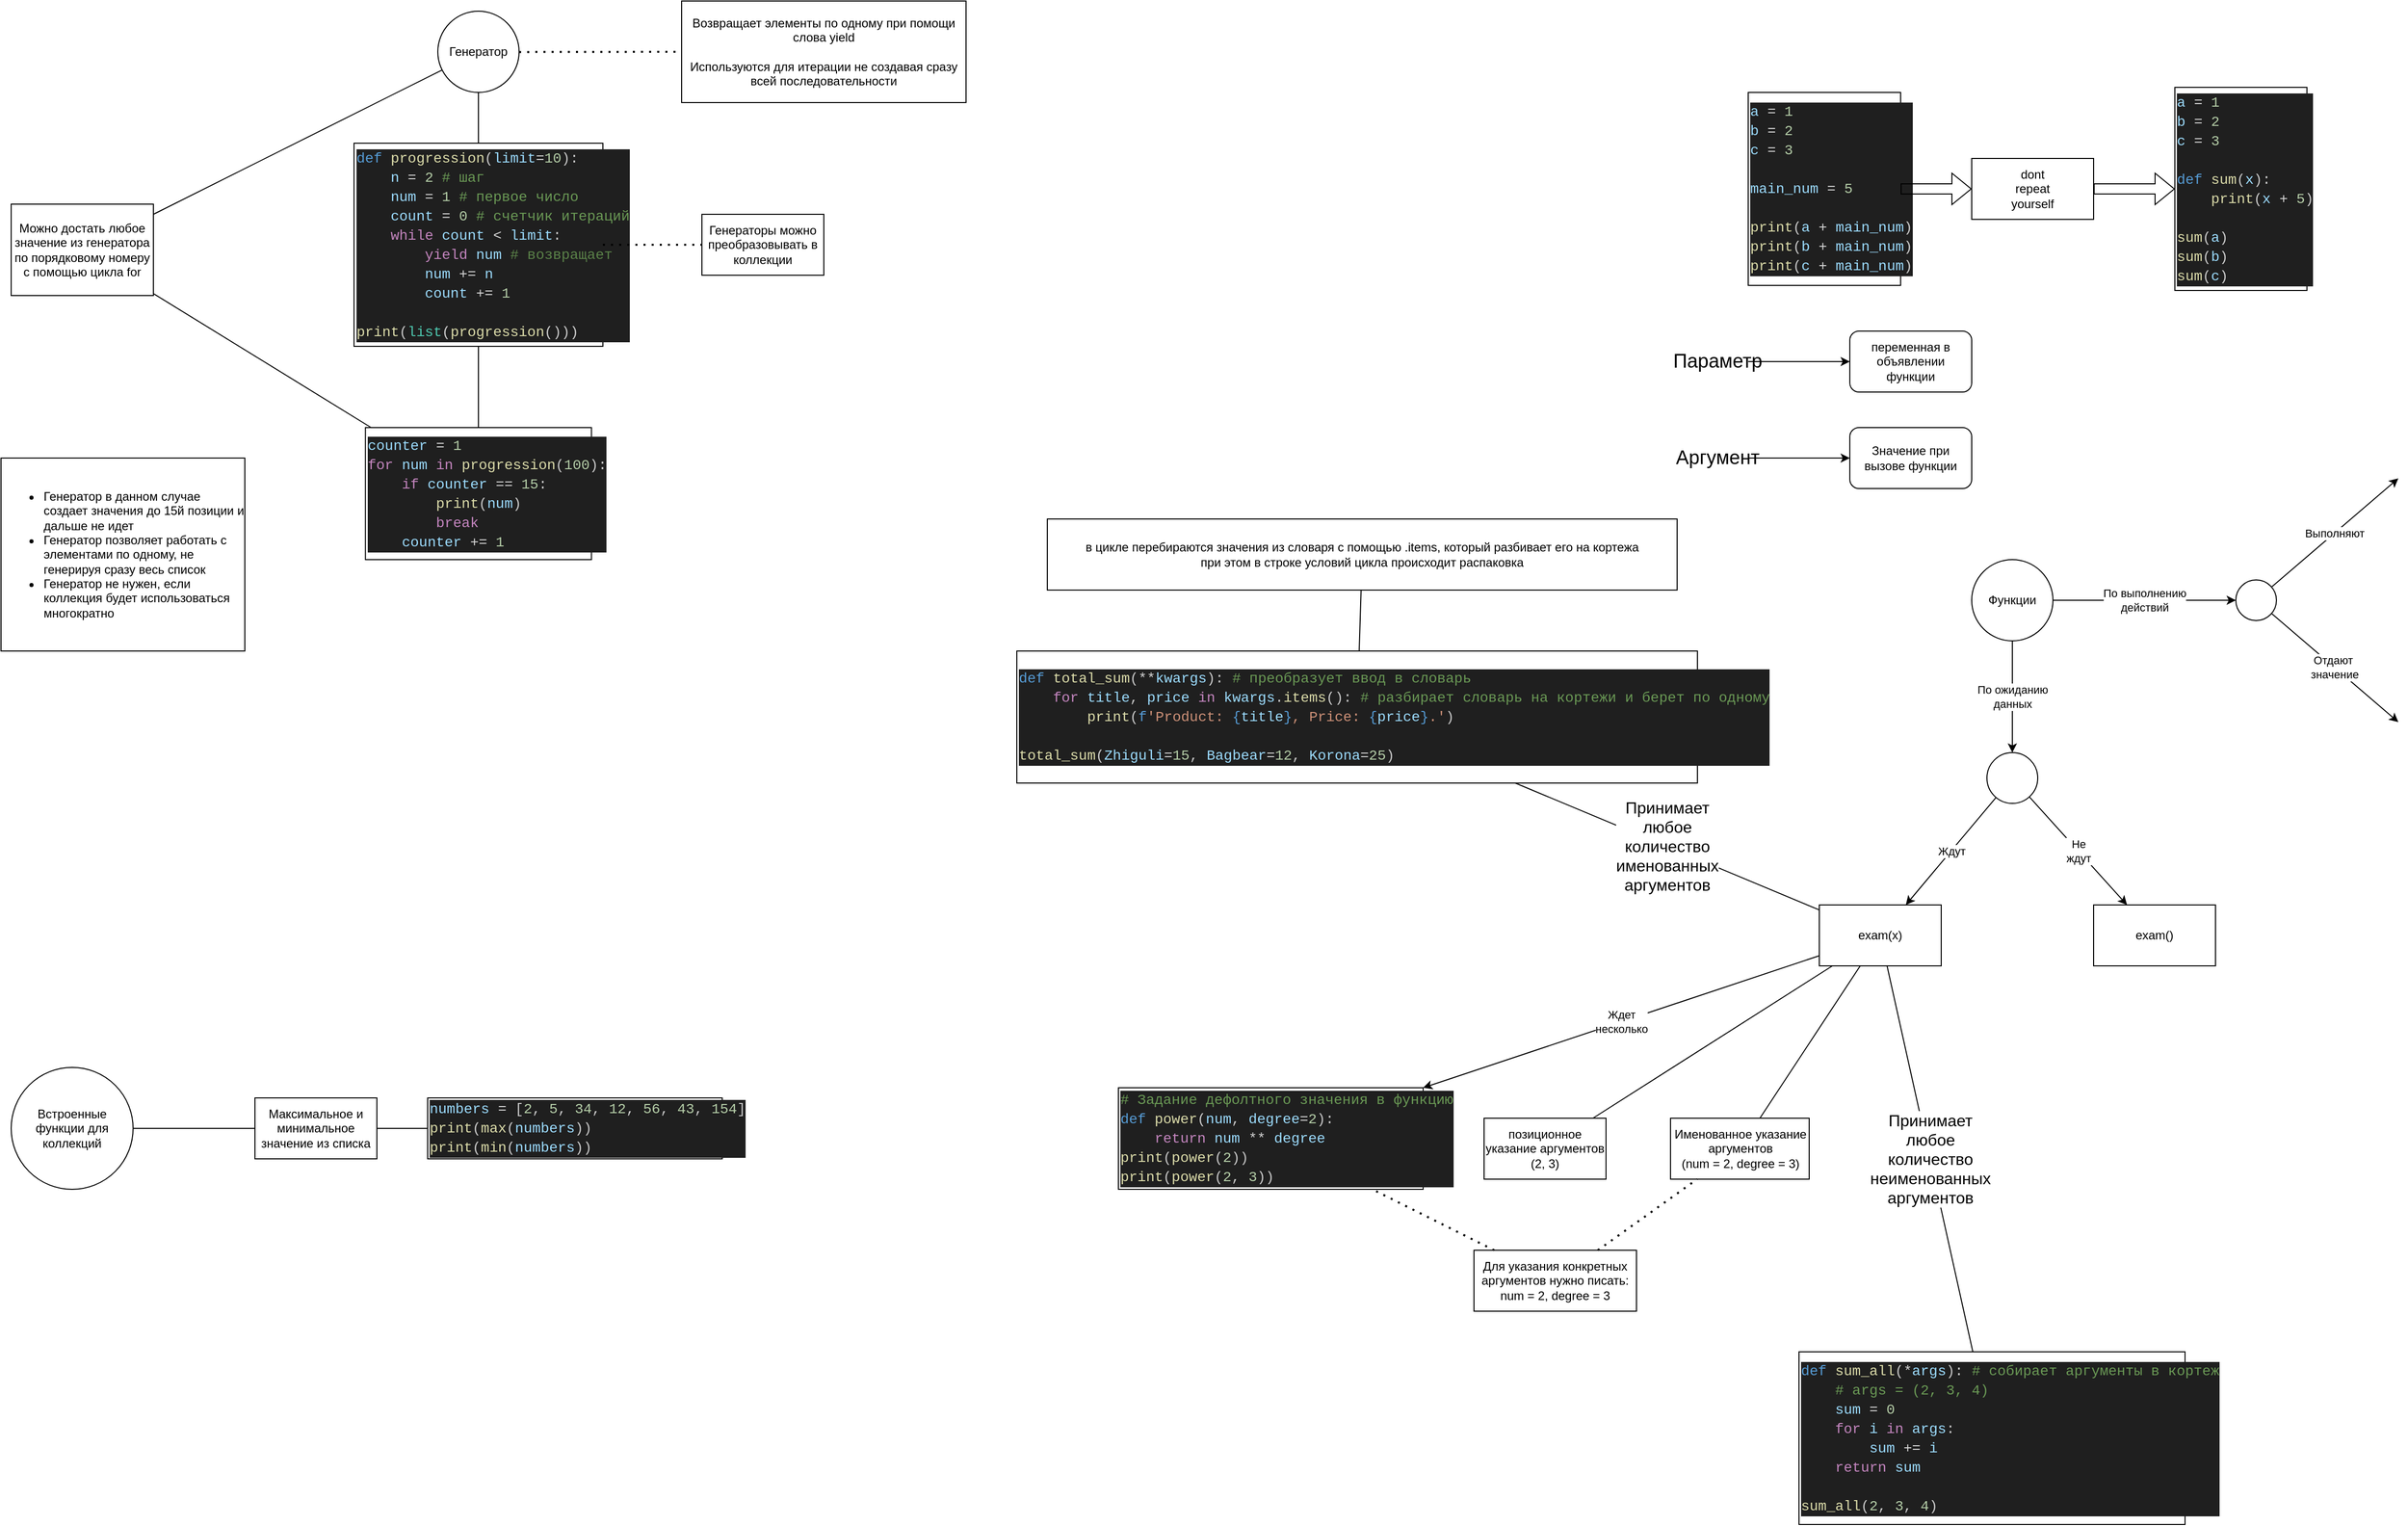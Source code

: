 <mxfile version="26.0.4">
  <diagram name="Страница — 1" id="F4xYGNjqJ55h0fLygHsa">
    <mxGraphModel dx="2343" dy="961" grid="1" gridSize="10" guides="1" tooltips="1" connect="1" arrows="1" fold="1" page="1" pageScale="1" pageWidth="827" pageHeight="1169" math="0" shadow="0">
      <root>
        <mxCell id="0" />
        <mxCell id="1" parent="0" />
        <mxCell id="PdE7J9LeV0nIwY1Sg6r1-1" value="Функции" style="ellipse;whiteSpace=wrap;html=1;aspect=fixed;" parent="1" vertex="1">
          <mxGeometry x="330" y="700" width="80" height="80" as="geometry" />
        </mxCell>
        <mxCell id="PdE7J9LeV0nIwY1Sg6r1-2" value="&lt;div style=&quot;color: rgb(204, 204, 204); background-color: rgb(31, 31, 31); font-family: Consolas, &amp;quot;Courier New&amp;quot;, monospace; font-size: 14px; line-height: 19px; white-space: pre;&quot;&gt;&lt;div&gt;&lt;span style=&quot;color: #9cdcfe;&quot;&gt;a&lt;/span&gt; &lt;span style=&quot;color: #d4d4d4;&quot;&gt;=&lt;/span&gt; &lt;span style=&quot;color: #b5cea8;&quot;&gt;1&lt;/span&gt;&lt;/div&gt;&lt;div&gt;&lt;span style=&quot;color: #9cdcfe;&quot;&gt;b&lt;/span&gt; &lt;span style=&quot;color: #d4d4d4;&quot;&gt;=&lt;/span&gt; &lt;span style=&quot;color: #b5cea8;&quot;&gt;2&lt;/span&gt;&lt;/div&gt;&lt;div&gt;&lt;span style=&quot;color: #9cdcfe;&quot;&gt;c&lt;/span&gt; &lt;span style=&quot;color: #d4d4d4;&quot;&gt;=&lt;/span&gt; &lt;span style=&quot;color: #b5cea8;&quot;&gt;3&lt;/span&gt;&lt;/div&gt;&lt;br&gt;&lt;div&gt;&lt;span style=&quot;color: #9cdcfe;&quot;&gt;main_num&lt;/span&gt; &lt;span style=&quot;color: #d4d4d4;&quot;&gt;=&lt;/span&gt; &lt;span style=&quot;color: #b5cea8;&quot;&gt;5&lt;/span&gt;&lt;/div&gt;&lt;br&gt;&lt;div&gt;&lt;span style=&quot;color: #dcdcaa;&quot;&gt;print&lt;/span&gt;(&lt;span style=&quot;color: #9cdcfe;&quot;&gt;a&lt;/span&gt; &lt;span style=&quot;color: #d4d4d4;&quot;&gt;+&lt;/span&gt; &lt;span style=&quot;color: #9cdcfe;&quot;&gt;main_num&lt;/span&gt;)&lt;/div&gt;&lt;div&gt;&lt;span style=&quot;color: #dcdcaa;&quot;&gt;print&lt;/span&gt;(&lt;span style=&quot;color: #9cdcfe;&quot;&gt;b&lt;/span&gt; &lt;span style=&quot;color: #d4d4d4;&quot;&gt;+&lt;/span&gt; &lt;span style=&quot;color: #9cdcfe;&quot;&gt;main_num&lt;/span&gt;)&lt;/div&gt;&lt;div&gt;&lt;span style=&quot;color: #dcdcaa;&quot;&gt;print&lt;/span&gt;(&lt;span style=&quot;color: #9cdcfe;&quot;&gt;c&lt;/span&gt; &lt;span style=&quot;color: #d4d4d4;&quot;&gt;+&lt;/span&gt; &lt;span style=&quot;color: #9cdcfe;&quot;&gt;main_num&lt;/span&gt;)&lt;/div&gt;&lt;/div&gt;" style="rounded=0;whiteSpace=wrap;html=1;align=left;" parent="1" vertex="1">
          <mxGeometry x="110" y="240" width="150" height="190" as="geometry" />
        </mxCell>
        <mxCell id="PdE7J9LeV0nIwY1Sg6r1-3" value="dont&lt;div&gt;repeat&lt;/div&gt;&lt;div&gt;yourself&lt;/div&gt;" style="rounded=0;whiteSpace=wrap;html=1;" parent="1" vertex="1">
          <mxGeometry x="330" y="305" width="120" height="60" as="geometry" />
        </mxCell>
        <mxCell id="PdE7J9LeV0nIwY1Sg6r1-4" value="" style="shape=flexArrow;endArrow=classic;html=1;rounded=0;" parent="1" source="PdE7J9LeV0nIwY1Sg6r1-2" target="PdE7J9LeV0nIwY1Sg6r1-3" edge="1">
          <mxGeometry width="50" height="50" relative="1" as="geometry">
            <mxPoint x="380" y="590" as="sourcePoint" />
            <mxPoint x="430" y="540" as="targetPoint" />
          </mxGeometry>
        </mxCell>
        <mxCell id="PdE7J9LeV0nIwY1Sg6r1-5" value="&lt;div style=&quot;color: rgb(204, 204, 204); background-color: rgb(31, 31, 31); font-family: Consolas, &amp;quot;Courier New&amp;quot;, monospace; font-size: 14px; line-height: 19px; white-space: pre;&quot;&gt;&lt;div&gt;&lt;span style=&quot;color: #9cdcfe;&quot;&gt;a&lt;/span&gt; &lt;span style=&quot;color: #d4d4d4;&quot;&gt;=&lt;/span&gt; &lt;span style=&quot;color: #b5cea8;&quot;&gt;1&lt;/span&gt;&lt;/div&gt;&lt;div&gt;&lt;span style=&quot;color: #9cdcfe;&quot;&gt;b&lt;/span&gt; &lt;span style=&quot;color: #d4d4d4;&quot;&gt;=&lt;/span&gt; &lt;span style=&quot;color: #b5cea8;&quot;&gt;2&lt;/span&gt;&lt;/div&gt;&lt;div&gt;&lt;span style=&quot;color: #9cdcfe;&quot;&gt;c&lt;/span&gt; &lt;span style=&quot;color: #d4d4d4;&quot;&gt;=&lt;/span&gt; &lt;span style=&quot;color: #b5cea8;&quot;&gt;3&lt;/span&gt;&lt;/div&gt;&lt;br&gt;&lt;div&gt;&lt;span style=&quot;color: #569cd6;&quot;&gt;def&lt;/span&gt; &lt;span style=&quot;color: #dcdcaa;&quot;&gt;sum&lt;/span&gt;(&lt;span style=&quot;color: #9cdcfe;&quot;&gt;x&lt;/span&gt;):&lt;/div&gt;&lt;div&gt;&amp;nbsp; &amp;nbsp; &lt;span style=&quot;color: #dcdcaa;&quot;&gt;print&lt;/span&gt;(&lt;span style=&quot;color: #9cdcfe;&quot;&gt;x&lt;/span&gt; &lt;span style=&quot;color: #d4d4d4;&quot;&gt;+&lt;/span&gt; &lt;span style=&quot;color: #b5cea8;&quot;&gt;5&lt;/span&gt;)&lt;/div&gt;&lt;br&gt;&lt;div&gt;&lt;span style=&quot;color: #dcdcaa;&quot;&gt;sum&lt;/span&gt;(&lt;span style=&quot;color: #9cdcfe;&quot;&gt;a&lt;/span&gt;)&lt;/div&gt;&lt;div&gt;&lt;span style=&quot;color: #dcdcaa;&quot;&gt;sum&lt;/span&gt;(&lt;span style=&quot;color: #9cdcfe;&quot;&gt;b&lt;/span&gt;)&lt;/div&gt;&lt;div&gt;&lt;span style=&quot;color: #dcdcaa;&quot;&gt;sum&lt;/span&gt;(&lt;span style=&quot;color: #9cdcfe;&quot;&gt;c&lt;/span&gt;)&lt;/div&gt;&lt;/div&gt;" style="rounded=0;whiteSpace=wrap;html=1;align=left;" parent="1" vertex="1">
          <mxGeometry x="530" y="235" width="130" height="200" as="geometry" />
        </mxCell>
        <mxCell id="PdE7J9LeV0nIwY1Sg6r1-6" value="" style="shape=flexArrow;endArrow=classic;html=1;rounded=0;" parent="1" source="PdE7J9LeV0nIwY1Sg6r1-3" target="PdE7J9LeV0nIwY1Sg6r1-5" edge="1">
          <mxGeometry width="50" height="50" relative="1" as="geometry">
            <mxPoint x="270" y="345" as="sourcePoint" />
            <mxPoint x="340" y="345" as="targetPoint" />
          </mxGeometry>
        </mxCell>
        <mxCell id="PdE7J9LeV0nIwY1Sg6r1-7" value="По ожиданию&lt;div&gt;данных&lt;/div&gt;" style="endArrow=classic;html=1;rounded=0;" parent="1" source="PdE7J9LeV0nIwY1Sg6r1-1" target="PdE7J9LeV0nIwY1Sg6r1-8" edge="1">
          <mxGeometry width="50" height="50" relative="1" as="geometry">
            <mxPoint x="140" y="910" as="sourcePoint" />
            <mxPoint x="370" y="930" as="targetPoint" />
          </mxGeometry>
        </mxCell>
        <mxCell id="PdE7J9LeV0nIwY1Sg6r1-8" value="" style="ellipse;whiteSpace=wrap;html=1;aspect=fixed;" parent="1" vertex="1">
          <mxGeometry x="345" y="890" width="50" height="50" as="geometry" />
        </mxCell>
        <mxCell id="PdE7J9LeV0nIwY1Sg6r1-9" value="Ждут" style="endArrow=classic;html=1;rounded=0;" parent="1" source="PdE7J9LeV0nIwY1Sg6r1-8" target="PdE7J9LeV0nIwY1Sg6r1-16" edge="1">
          <mxGeometry width="50" height="50" relative="1" as="geometry">
            <mxPoint x="340" y="770" as="sourcePoint" />
            <mxPoint x="250" y="1040" as="targetPoint" />
          </mxGeometry>
        </mxCell>
        <mxCell id="PdE7J9LeV0nIwY1Sg6r1-10" value="Не&lt;div&gt;ждут&lt;/div&gt;" style="endArrow=classic;html=1;rounded=0;" parent="1" source="PdE7J9LeV0nIwY1Sg6r1-8" target="PdE7J9LeV0nIwY1Sg6r1-15" edge="1">
          <mxGeometry width="50" height="50" relative="1" as="geometry">
            <mxPoint x="340" y="770" as="sourcePoint" />
            <mxPoint x="480" y="1040" as="targetPoint" />
          </mxGeometry>
        </mxCell>
        <mxCell id="PdE7J9LeV0nIwY1Sg6r1-11" value="По выполнению&lt;div&gt;действий&lt;/div&gt;" style="endArrow=classic;html=1;rounded=0;" parent="1" source="PdE7J9LeV0nIwY1Sg6r1-1" target="PdE7J9LeV0nIwY1Sg6r1-12" edge="1">
          <mxGeometry width="50" height="50" relative="1" as="geometry">
            <mxPoint x="380" y="590" as="sourcePoint" />
            <mxPoint x="590" y="740" as="targetPoint" />
          </mxGeometry>
        </mxCell>
        <mxCell id="PdE7J9LeV0nIwY1Sg6r1-12" value="" style="ellipse;whiteSpace=wrap;html=1;aspect=fixed;" parent="1" vertex="1">
          <mxGeometry x="590" y="720" width="40" height="40" as="geometry" />
        </mxCell>
        <mxCell id="PdE7J9LeV0nIwY1Sg6r1-13" value="Выполняют" style="endArrow=classic;html=1;rounded=0;" parent="1" source="PdE7J9LeV0nIwY1Sg6r1-12" edge="1">
          <mxGeometry width="50" height="50" relative="1" as="geometry">
            <mxPoint x="380" y="590" as="sourcePoint" />
            <mxPoint x="750" y="620" as="targetPoint" />
          </mxGeometry>
        </mxCell>
        <mxCell id="PdE7J9LeV0nIwY1Sg6r1-14" value="Отдают&amp;nbsp;&lt;div&gt;значение&lt;/div&gt;" style="endArrow=classic;html=1;rounded=0;" parent="1" source="PdE7J9LeV0nIwY1Sg6r1-12" edge="1">
          <mxGeometry width="50" height="50" relative="1" as="geometry">
            <mxPoint x="380" y="590" as="sourcePoint" />
            <mxPoint x="750" y="860" as="targetPoint" />
          </mxGeometry>
        </mxCell>
        <mxCell id="PdE7J9LeV0nIwY1Sg6r1-15" value="exam()" style="rounded=0;whiteSpace=wrap;html=1;" parent="1" vertex="1">
          <mxGeometry x="450" y="1040" width="120" height="60" as="geometry" />
        </mxCell>
        <mxCell id="PdE7J9LeV0nIwY1Sg6r1-16" value="exam(x)" style="rounded=0;whiteSpace=wrap;html=1;" parent="1" vertex="1">
          <mxGeometry x="180" y="1040" width="120" height="60" as="geometry" />
        </mxCell>
        <mxCell id="PdE7J9LeV0nIwY1Sg6r1-17" value="Параметр" style="text;html=1;align=center;verticalAlign=middle;whiteSpace=wrap;rounded=0;fontSize=19;" parent="1" vertex="1">
          <mxGeometry x="50" y="490" width="60" height="30" as="geometry" />
        </mxCell>
        <mxCell id="PdE7J9LeV0nIwY1Sg6r1-18" value="Аргумент" style="text;html=1;align=center;verticalAlign=middle;whiteSpace=wrap;rounded=0;fontSize=19;" parent="1" vertex="1">
          <mxGeometry x="50" y="585" width="60" height="30" as="geometry" />
        </mxCell>
        <mxCell id="PdE7J9LeV0nIwY1Sg6r1-19" value="переменная в объявлении функции" style="rounded=1;whiteSpace=wrap;html=1;" parent="1" vertex="1">
          <mxGeometry x="210" y="475" width="120" height="60" as="geometry" />
        </mxCell>
        <mxCell id="PdE7J9LeV0nIwY1Sg6r1-20" value="Значение при вызове функции" style="rounded=1;whiteSpace=wrap;html=1;" parent="1" vertex="1">
          <mxGeometry x="210" y="570" width="120" height="60" as="geometry" />
        </mxCell>
        <mxCell id="PdE7J9LeV0nIwY1Sg6r1-21" value="" style="endArrow=classic;html=1;rounded=0;" parent="1" source="PdE7J9LeV0nIwY1Sg6r1-17" target="PdE7J9LeV0nIwY1Sg6r1-19" edge="1">
          <mxGeometry width="50" height="50" relative="1" as="geometry">
            <mxPoint x="270" y="640" as="sourcePoint" />
            <mxPoint x="320" y="590" as="targetPoint" />
          </mxGeometry>
        </mxCell>
        <mxCell id="PdE7J9LeV0nIwY1Sg6r1-23" value="" style="endArrow=classic;html=1;rounded=0;" parent="1" source="PdE7J9LeV0nIwY1Sg6r1-18" target="PdE7J9LeV0nIwY1Sg6r1-20" edge="1">
          <mxGeometry width="50" height="50" relative="1" as="geometry">
            <mxPoint x="120" y="515" as="sourcePoint" />
            <mxPoint x="220" y="515" as="targetPoint" />
          </mxGeometry>
        </mxCell>
        <mxCell id="w7kteuL-NjlQMELktgoz-1" value="Ждет&lt;div&gt;несколько&lt;/div&gt;" style="endArrow=classic;html=1;rounded=0;" parent="1" source="PdE7J9LeV0nIwY1Sg6r1-16" target="w7kteuL-NjlQMELktgoz-2" edge="1">
          <mxGeometry width="50" height="50" relative="1" as="geometry">
            <mxPoint x="300" y="1187" as="sourcePoint" />
            <mxPoint x="90" y="1187" as="targetPoint" />
          </mxGeometry>
        </mxCell>
        <mxCell id="w7kteuL-NjlQMELktgoz-2" value="&lt;div style=&quot;color: rgb(204, 204, 204); background-color: rgb(31, 31, 31); font-family: Consolas, &amp;quot;Courier New&amp;quot;, monospace; font-size: 14px; line-height: 19px; white-space: pre;&quot;&gt;&lt;div&gt;&lt;span style=&quot;color: #6a9955;&quot;&gt;# Задание дефолтного значения в функцию&lt;/span&gt;&lt;/div&gt;&lt;div&gt;&lt;span style=&quot;color: #569cd6;&quot;&gt;def&lt;/span&gt; &lt;span style=&quot;color: #dcdcaa;&quot;&gt;power&lt;/span&gt;(&lt;span style=&quot;color: #9cdcfe;&quot;&gt;num&lt;/span&gt;, &lt;span style=&quot;color: #9cdcfe;&quot;&gt;degree&lt;/span&gt;&lt;span style=&quot;color: #d4d4d4;&quot;&gt;=&lt;/span&gt;&lt;span style=&quot;color: #b5cea8;&quot;&gt;2&lt;/span&gt;):&lt;/div&gt;&lt;div&gt;&amp;nbsp; &amp;nbsp; &lt;span style=&quot;color: #c586c0;&quot;&gt;return&lt;/span&gt; &lt;span style=&quot;color: #9cdcfe;&quot;&gt;num&lt;/span&gt; &lt;span style=&quot;color: #d4d4d4;&quot;&gt;**&lt;/span&gt; &lt;span style=&quot;color: #9cdcfe;&quot;&gt;degree&lt;/span&gt;&lt;/div&gt;&lt;div&gt;&lt;span style=&quot;color: #dcdcaa;&quot;&gt;print&lt;/span&gt;(&lt;span style=&quot;color: #dcdcaa;&quot;&gt;power&lt;/span&gt;(&lt;span style=&quot;color: #b5cea8;&quot;&gt;2&lt;/span&gt;))&lt;/div&gt;&lt;div&gt;&lt;span style=&quot;color: #dcdcaa;&quot;&gt;print&lt;/span&gt;(&lt;span style=&quot;color: #dcdcaa;&quot;&gt;power&lt;/span&gt;(&lt;span style=&quot;color: #b5cea8;&quot;&gt;2&lt;/span&gt;, &lt;span style=&quot;color: #b5cea8;&quot;&gt;3&lt;/span&gt;))&lt;/div&gt;&lt;/div&gt;" style="rounded=0;whiteSpace=wrap;html=1;align=left;" parent="1" vertex="1">
          <mxGeometry x="-510" y="1220" width="300" height="100" as="geometry" />
        </mxCell>
        <mxCell id="w7kteuL-NjlQMELktgoz-3" value="Для указания конкретных аргументов нужно писать:&lt;div&gt;num = 2, degree = 3&lt;/div&gt;" style="rounded=0;whiteSpace=wrap;html=1;" parent="1" vertex="1">
          <mxGeometry x="-160" y="1380" width="160" height="60" as="geometry" />
        </mxCell>
        <mxCell id="w7kteuL-NjlQMELktgoz-4" value="" style="endArrow=none;dashed=1;html=1;dashPattern=1 3;strokeWidth=2;rounded=0;" parent="1" source="w7kteuL-NjlQMELktgoz-3" target="w7kteuL-NjlQMELktgoz-2" edge="1">
          <mxGeometry width="50" height="50" relative="1" as="geometry">
            <mxPoint x="-120" y="1410" as="sourcePoint" />
            <mxPoint x="-70" y="1360" as="targetPoint" />
          </mxGeometry>
        </mxCell>
        <mxCell id="w7kteuL-NjlQMELktgoz-5" value="позиционное указание аргументов&lt;div&gt;(2, 3)&lt;/div&gt;" style="rounded=0;whiteSpace=wrap;html=1;" parent="1" vertex="1">
          <mxGeometry x="-150" y="1250" width="120" height="60" as="geometry" />
        </mxCell>
        <mxCell id="w7kteuL-NjlQMELktgoz-6" value="Именованное указание аргументов&lt;div&gt;(num = 2, degree = 3)&lt;/div&gt;" style="rounded=0;whiteSpace=wrap;html=1;" parent="1" vertex="1">
          <mxGeometry x="33.5" y="1250" width="136.5" height="60" as="geometry" />
        </mxCell>
        <mxCell id="w7kteuL-NjlQMELktgoz-7" value="" style="endArrow=none;html=1;rounded=0;" parent="1" source="w7kteuL-NjlQMELktgoz-5" target="PdE7J9LeV0nIwY1Sg6r1-16" edge="1">
          <mxGeometry width="50" height="50" relative="1" as="geometry">
            <mxPoint x="200" y="1390" as="sourcePoint" />
            <mxPoint x="250" y="1340" as="targetPoint" />
          </mxGeometry>
        </mxCell>
        <mxCell id="w7kteuL-NjlQMELktgoz-8" value="" style="endArrow=none;html=1;rounded=0;" parent="1" source="w7kteuL-NjlQMELktgoz-6" target="PdE7J9LeV0nIwY1Sg6r1-16" edge="1">
          <mxGeometry width="50" height="50" relative="1" as="geometry">
            <mxPoint x="200" y="1390" as="sourcePoint" />
            <mxPoint x="250" y="1340" as="targetPoint" />
          </mxGeometry>
        </mxCell>
        <mxCell id="w7kteuL-NjlQMELktgoz-9" value="" style="endArrow=none;dashed=1;html=1;dashPattern=1 3;strokeWidth=2;rounded=0;" parent="1" source="w7kteuL-NjlQMELktgoz-3" target="w7kteuL-NjlQMELktgoz-6" edge="1">
          <mxGeometry width="50" height="50" relative="1" as="geometry">
            <mxPoint x="-120" y="1410" as="sourcePoint" />
            <mxPoint x="-70" y="1360" as="targetPoint" />
          </mxGeometry>
        </mxCell>
        <mxCell id="w7kteuL-NjlQMELktgoz-10" value="&lt;div style=&quot;color: rgb(204, 204, 204); background-color: rgb(31, 31, 31); font-family: Consolas, &amp;quot;Courier New&amp;quot;, monospace; font-size: 14px; line-height: 19px; white-space: pre;&quot;&gt;&lt;div style=&quot;color: rgb(204, 204, 204); background-color: rgb(31, 31, 31); line-height: 19px;&quot;&gt;&lt;div&gt;&lt;span style=&quot;color: #569cd6;&quot;&gt;def&lt;/span&gt; &lt;span style=&quot;color: #dcdcaa;&quot;&gt;sum_all&lt;/span&gt;(&lt;span style=&quot;color: #d4d4d4;&quot;&gt;*&lt;/span&gt;&lt;span style=&quot;color: #9cdcfe;&quot;&gt;args&lt;/span&gt;): &lt;span style=&quot;color: #6a9955;&quot;&gt;# собирает аргументы в кортеж&lt;/span&gt;&lt;/div&gt;&lt;div&gt;&amp;nbsp; &amp;nbsp; &lt;span style=&quot;color: #6a9955;&quot;&gt;# args = (2, 3, 4)&lt;/span&gt;&lt;/div&gt;&lt;div&gt;&amp;nbsp; &amp;nbsp; &lt;span style=&quot;color: #9cdcfe;&quot;&gt;sum&lt;/span&gt; &lt;span style=&quot;color: #d4d4d4;&quot;&gt;=&lt;/span&gt; &lt;span style=&quot;color: #b5cea8;&quot;&gt;0&lt;/span&gt;&lt;/div&gt;&lt;div&gt;&amp;nbsp; &amp;nbsp; &lt;span style=&quot;color: #c586c0;&quot;&gt;for&lt;/span&gt; &lt;span style=&quot;color: #9cdcfe;&quot;&gt;i&lt;/span&gt; &lt;span style=&quot;color: #c586c0;&quot;&gt;in&lt;/span&gt; &lt;span style=&quot;color: #9cdcfe;&quot;&gt;args&lt;/span&gt;:&lt;/div&gt;&lt;div&gt;&amp;nbsp; &amp;nbsp; &amp;nbsp; &amp;nbsp; &lt;span style=&quot;color: #9cdcfe;&quot;&gt;sum&lt;/span&gt; &lt;span style=&quot;color: #d4d4d4;&quot;&gt;+=&lt;/span&gt; &lt;span style=&quot;color: #9cdcfe;&quot;&gt;i&lt;/span&gt;&lt;/div&gt;&lt;div&gt;&amp;nbsp; &amp;nbsp; &lt;span style=&quot;color: #c586c0;&quot;&gt;return&lt;/span&gt; &lt;span style=&quot;color: #9cdcfe;&quot;&gt;sum&lt;/span&gt;&lt;/div&gt;&lt;br&gt;&lt;div&gt;&lt;span style=&quot;color: #dcdcaa;&quot;&gt;sum_all&lt;/span&gt;(&lt;span style=&quot;color: #b5cea8;&quot;&gt;2&lt;/span&gt;, &lt;span style=&quot;color: #b5cea8;&quot;&gt;3&lt;/span&gt;, &lt;span style=&quot;color: #b5cea8;&quot;&gt;4&lt;/span&gt;)&lt;/div&gt;&lt;/div&gt;&lt;/div&gt;" style="rounded=0;whiteSpace=wrap;html=1;align=left;" parent="1" vertex="1">
          <mxGeometry x="160" y="1480" width="380" height="170" as="geometry" />
        </mxCell>
        <mxCell id="w7kteuL-NjlQMELktgoz-11" value="Принимает&lt;div&gt;любое&lt;/div&gt;&lt;div&gt;количество&lt;/div&gt;&lt;div&gt;&lt;font style=&quot;color: light-dark(rgb(0, 0, 0), rgb(0, 0, 255));&quot;&gt;неименованных&lt;/font&gt;&lt;/div&gt;&lt;div&gt;аргументов&lt;/div&gt;" style="endArrow=none;html=1;rounded=0;fontSize=16;" parent="1" source="w7kteuL-NjlQMELktgoz-10" target="PdE7J9LeV0nIwY1Sg6r1-16" edge="1">
          <mxGeometry width="50" height="50" relative="1" as="geometry">
            <mxPoint x="190" y="1370" as="sourcePoint" />
            <mxPoint x="240" y="1320" as="targetPoint" />
          </mxGeometry>
        </mxCell>
        <mxCell id="1O7ba6hjytqT1LZXs7DT-1" value="Принимает&lt;div&gt;любое&lt;/div&gt;&lt;div&gt;количество&lt;/div&gt;&lt;div&gt;&lt;font style=&quot;color: light-dark(rgb(0, 0, 0), rgb(255, 0, 0));&quot;&gt;именованных&lt;/font&gt;&lt;/div&gt;&lt;div&gt;аргументов&lt;/div&gt;" style="endArrow=none;html=1;rounded=0;fontSize=16;" parent="1" source="1O7ba6hjytqT1LZXs7DT-2" target="PdE7J9LeV0nIwY1Sg6r1-16" edge="1">
          <mxGeometry width="50" height="50" relative="1" as="geometry">
            <mxPoint x="-210" y="890" as="sourcePoint" />
            <mxPoint x="-244" y="640" as="targetPoint" />
          </mxGeometry>
        </mxCell>
        <mxCell id="1O7ba6hjytqT1LZXs7DT-2" value="&lt;div style=&quot;color: rgb(204, 204, 204); background-color: rgb(31, 31, 31); font-family: Consolas, &amp;quot;Courier New&amp;quot;, monospace; font-size: 14px; line-height: 19px; white-space: pre;&quot;&gt;&lt;div&gt;&lt;span style=&quot;color: rgb(86, 156, 214);&quot;&gt;def&lt;/span&gt; &lt;span style=&quot;color: rgb(220, 220, 170);&quot;&gt;total_sum&lt;/span&gt;(&lt;span style=&quot;color: rgb(212, 212, 212);&quot;&gt;**&lt;/span&gt;&lt;span style=&quot;color: rgb(156, 220, 254);&quot;&gt;kwargs&lt;/span&gt;): &lt;span style=&quot;color: rgb(106, 153, 85);&quot;&gt;# преобразует ввод в словарь&lt;/span&gt;&lt;/div&gt;&lt;div&gt;&amp;nbsp; &amp;nbsp; &lt;span style=&quot;color: rgb(197, 134, 192);&quot;&gt;for&lt;/span&gt; &lt;span style=&quot;color: rgb(156, 220, 254);&quot;&gt;title&lt;/span&gt;, &lt;span style=&quot;color: rgb(156, 220, 254);&quot;&gt;price&lt;/span&gt; &lt;span style=&quot;color: rgb(197, 134, 192);&quot;&gt;in&lt;/span&gt; &lt;span style=&quot;color: rgb(156, 220, 254);&quot;&gt;kwargs&lt;/span&gt;.&lt;span style=&quot;color: rgb(220, 220, 170);&quot;&gt;items&lt;/span&gt;(): &lt;span style=&quot;color: rgb(106, 153, 85);&quot;&gt;# разбирает словарь на кортежи и берет по одному&lt;/span&gt;&lt;/div&gt;&lt;div&gt;&amp;nbsp; &amp;nbsp; &amp;nbsp; &amp;nbsp; &lt;span style=&quot;color: rgb(220, 220, 170);&quot;&gt;print&lt;/span&gt;(&lt;span style=&quot;color: rgb(86, 156, 214);&quot;&gt;f&lt;/span&gt;&lt;span style=&quot;color: rgb(206, 145, 120);&quot;&gt;&#39;Product: &lt;/span&gt;&lt;span style=&quot;color: rgb(86, 156, 214);&quot;&gt;{&lt;/span&gt;&lt;span style=&quot;color: rgb(156, 220, 254);&quot;&gt;title&lt;/span&gt;&lt;span style=&quot;color: rgb(86, 156, 214);&quot;&gt;}&lt;/span&gt;&lt;span style=&quot;color: rgb(206, 145, 120);&quot;&gt;, Price: &lt;/span&gt;&lt;span style=&quot;color: rgb(86, 156, 214);&quot;&gt;{&lt;/span&gt;&lt;span style=&quot;color: rgb(156, 220, 254);&quot;&gt;price&lt;/span&gt;&lt;span style=&quot;color: rgb(86, 156, 214);&quot;&gt;}&lt;/span&gt;&lt;span style=&quot;color: rgb(206, 145, 120);&quot;&gt;.&#39;&lt;/span&gt;)&lt;/div&gt;&lt;br&gt;&lt;div&gt;&lt;span style=&quot;color: rgb(220, 220, 170);&quot;&gt;total_sum&lt;/span&gt;(&lt;span style=&quot;color: rgb(156, 220, 254);&quot;&gt;Zhiguli&lt;/span&gt;&lt;span style=&quot;color: rgb(212, 212, 212);&quot;&gt;=&lt;/span&gt;&lt;span style=&quot;color: rgb(181, 206, 168);&quot;&gt;15&lt;/span&gt;, &lt;span style=&quot;color: rgb(156, 220, 254);&quot;&gt;Bagbear&lt;/span&gt;&lt;span style=&quot;color: rgb(212, 212, 212);&quot;&gt;=&lt;/span&gt;&lt;span style=&quot;color: rgb(181, 206, 168);&quot;&gt;12&lt;/span&gt;, &lt;span style=&quot;color: rgb(156, 220, 254);&quot;&gt;Korona&lt;/span&gt;&lt;span style=&quot;color: rgb(212, 212, 212);&quot;&gt;=&lt;/span&gt;&lt;span style=&quot;color: rgb(181, 206, 168);&quot;&gt;25&lt;/span&gt;)&lt;/div&gt;&lt;/div&gt;" style="rounded=0;whiteSpace=wrap;html=1;align=left;" parent="1" vertex="1">
          <mxGeometry x="-610" y="790" width="670" height="130" as="geometry" />
        </mxCell>
        <mxCell id="1O7ba6hjytqT1LZXs7DT-3" value="в цикле перебираются значения из словаря с помощью .items, который разбивает его на кортежа&lt;div&gt;при этом в строке условий цикла происходит распаковка&lt;/div&gt;" style="rounded=0;whiteSpace=wrap;html=1;" parent="1" vertex="1">
          <mxGeometry x="-580" y="660" width="620" height="70" as="geometry" />
        </mxCell>
        <mxCell id="1O7ba6hjytqT1LZXs7DT-5" value="" style="endArrow=none;html=1;rounded=0;" parent="1" source="1O7ba6hjytqT1LZXs7DT-2" target="1O7ba6hjytqT1LZXs7DT-3" edge="1">
          <mxGeometry width="50" height="50" relative="1" as="geometry">
            <mxPoint x="-350" y="1180" as="sourcePoint" />
            <mxPoint x="-300" y="1130" as="targetPoint" />
          </mxGeometry>
        </mxCell>
        <mxCell id="Wpo-XR_d85j2oB8OgtMm-1" value="Генератор" style="ellipse;whiteSpace=wrap;html=1;aspect=fixed;" parent="1" vertex="1">
          <mxGeometry x="-1180" y="160" width="80" height="80" as="geometry" />
        </mxCell>
        <mxCell id="Wpo-XR_d85j2oB8OgtMm-2" value="&lt;div style=&quot;color: rgb(204, 204, 204); background-color: rgb(31, 31, 31); font-family: Consolas, &amp;quot;Courier New&amp;quot;, monospace; font-size: 14px; line-height: 19px; white-space: pre;&quot;&gt;&lt;div style=&quot;color: rgb(204, 204, 204); background-color: rgb(31, 31, 31); line-height: 19px;&quot;&gt;&lt;div&gt;&lt;span style=&quot;color: rgb(86, 156, 214);&quot;&gt;def&lt;/span&gt; &lt;span style=&quot;color: rgb(220, 220, 170);&quot;&gt;progression&lt;/span&gt;(&lt;span style=&quot;color: rgb(156, 220, 254);&quot;&gt;limit&lt;/span&gt;&lt;span style=&quot;color: rgb(212, 212, 212);&quot;&gt;=&lt;/span&gt;&lt;span style=&quot;color: rgb(181, 206, 168);&quot;&gt;10&lt;/span&gt;):&lt;/div&gt;&lt;div&gt;&amp;nbsp; &amp;nbsp; &lt;span style=&quot;color: rgb(156, 220, 254);&quot;&gt;n&lt;/span&gt; &lt;span style=&quot;color: rgb(212, 212, 212);&quot;&gt;=&lt;/span&gt; &lt;span style=&quot;color: rgb(181, 206, 168);&quot;&gt;2&lt;/span&gt; &lt;span style=&quot;color: rgb(106, 153, 85);&quot;&gt;# шаг&lt;/span&gt;&lt;/div&gt;&lt;div&gt;&amp;nbsp; &amp;nbsp; &lt;span style=&quot;color: rgb(156, 220, 254);&quot;&gt;num&lt;/span&gt; &lt;span style=&quot;color: rgb(212, 212, 212);&quot;&gt;=&lt;/span&gt; &lt;span style=&quot;color: rgb(181, 206, 168);&quot;&gt;1&lt;/span&gt; &lt;span style=&quot;color: rgb(106, 153, 85);&quot;&gt;# первое число&lt;/span&gt;&lt;/div&gt;&lt;div&gt;&amp;nbsp; &amp;nbsp; &lt;span style=&quot;color: rgb(156, 220, 254);&quot;&gt;count&lt;/span&gt; &lt;span style=&quot;color: rgb(212, 212, 212);&quot;&gt;=&lt;/span&gt; &lt;span style=&quot;color: rgb(181, 206, 168);&quot;&gt;0&lt;/span&gt; &lt;span style=&quot;color: rgb(106, 153, 85);&quot;&gt;# счетчик итераций&lt;/span&gt;&lt;/div&gt;&lt;div&gt;&amp;nbsp; &amp;nbsp; &lt;span style=&quot;color: rgb(197, 134, 192);&quot;&gt;while&lt;/span&gt; &lt;span style=&quot;color: rgb(156, 220, 254);&quot;&gt;count&lt;/span&gt; &lt;span style=&quot;color: rgb(212, 212, 212);&quot;&gt;&amp;lt;&lt;/span&gt; &lt;span style=&quot;color: rgb(156, 220, 254);&quot;&gt;limit&lt;/span&gt;:&lt;/div&gt;&lt;div&gt;&amp;nbsp; &amp;nbsp; &amp;nbsp; &amp;nbsp; &lt;span style=&quot;color: rgb(197, 134, 192);&quot;&gt;yield&lt;/span&gt; &lt;span style=&quot;color: rgb(156, 220, 254);&quot;&gt;num &lt;/span&gt;&lt;span style=&quot;color: rgb(91, 131, 73); background-color: light-dark(rgb(31, 31, 31), rgb(210, 210, 210));&quot;&gt;# возвращает&lt;/span&gt;&lt;/div&gt;&lt;div&gt;&amp;nbsp; &amp;nbsp; &amp;nbsp; &amp;nbsp; &lt;span style=&quot;color: rgb(156, 220, 254);&quot;&gt;num&lt;/span&gt; &lt;span style=&quot;color: rgb(212, 212, 212);&quot;&gt;+=&lt;/span&gt; &lt;span style=&quot;color: rgb(156, 220, 254);&quot;&gt;n&lt;/span&gt;&lt;/div&gt;&lt;div&gt;&amp;nbsp; &amp;nbsp; &amp;nbsp; &amp;nbsp; &lt;span style=&quot;color: rgb(156, 220, 254);&quot;&gt;count&lt;/span&gt; &lt;span style=&quot;color: rgb(212, 212, 212);&quot;&gt;+=&lt;/span&gt; &lt;span style=&quot;color: rgb(181, 206, 168);&quot;&gt;1&lt;/span&gt;&lt;/div&gt;&lt;br&gt;&lt;div&gt;&lt;span style=&quot;color: rgb(220, 220, 170);&quot;&gt;print&lt;/span&gt;(&lt;span style=&quot;color: rgb(78, 201, 176);&quot;&gt;list&lt;/span&gt;(&lt;span style=&quot;color: rgb(220, 220, 170);&quot;&gt;progression&lt;/span&gt;()))&lt;/div&gt;&lt;/div&gt;&lt;/div&gt;" style="rounded=0;whiteSpace=wrap;html=1;align=left;" parent="1" vertex="1">
          <mxGeometry x="-1262.5" y="290" width="245" height="200" as="geometry" />
        </mxCell>
        <mxCell id="Wpo-XR_d85j2oB8OgtMm-3" value="" style="endArrow=none;html=1;rounded=0;" parent="1" source="Wpo-XR_d85j2oB8OgtMm-2" target="Wpo-XR_d85j2oB8OgtMm-1" edge="1">
          <mxGeometry width="50" height="50" relative="1" as="geometry">
            <mxPoint x="-1010" y="430" as="sourcePoint" />
            <mxPoint x="-960" y="380" as="targetPoint" />
          </mxGeometry>
        </mxCell>
        <mxCell id="Wpo-XR_d85j2oB8OgtMm-4" value="Генераторы можно преобразовывать в коллекции" style="rounded=0;whiteSpace=wrap;html=1;" parent="1" vertex="1">
          <mxGeometry x="-920" y="360" width="120" height="60" as="geometry" />
        </mxCell>
        <mxCell id="Wpo-XR_d85j2oB8OgtMm-5" value="" style="endArrow=none;dashed=1;html=1;dashPattern=1 3;strokeWidth=2;rounded=0;" parent="1" source="Wpo-XR_d85j2oB8OgtMm-2" target="Wpo-XR_d85j2oB8OgtMm-4" edge="1">
          <mxGeometry width="50" height="50" relative="1" as="geometry">
            <mxPoint x="-1010" y="440" as="sourcePoint" />
            <mxPoint x="-960" y="390" as="targetPoint" />
          </mxGeometry>
        </mxCell>
        <mxCell id="Wpo-XR_d85j2oB8OgtMm-6" value="Возвращает элементы по одному при помощи слова yield&lt;div&gt;&lt;br&gt;&lt;div&gt;Используются для итерации не создавая сразу всей последовательности&lt;/div&gt;&lt;/div&gt;" style="rounded=0;whiteSpace=wrap;html=1;" parent="1" vertex="1">
          <mxGeometry x="-940" y="150" width="280" height="100" as="geometry" />
        </mxCell>
        <mxCell id="Wpo-XR_d85j2oB8OgtMm-7" value="" style="endArrow=none;dashed=1;html=1;dashPattern=1 3;strokeWidth=2;rounded=0;" parent="1" source="Wpo-XR_d85j2oB8OgtMm-1" target="Wpo-XR_d85j2oB8OgtMm-6" edge="1">
          <mxGeometry width="50" height="50" relative="1" as="geometry">
            <mxPoint x="-1010" y="430" as="sourcePoint" />
            <mxPoint x="-960" y="380" as="targetPoint" />
          </mxGeometry>
        </mxCell>
        <mxCell id="Wpo-XR_d85j2oB8OgtMm-8" value="" style="endArrow=none;html=1;rounded=0;" parent="1" source="Wpo-XR_d85j2oB8OgtMm-1" target="Wpo-XR_d85j2oB8OgtMm-9" edge="1">
          <mxGeometry width="50" height="50" relative="1" as="geometry">
            <mxPoint x="-1110" y="70" as="sourcePoint" />
            <mxPoint x="-1140" y="-80" as="targetPoint" />
          </mxGeometry>
        </mxCell>
        <mxCell id="Wpo-XR_d85j2oB8OgtMm-9" value="Можно достать любое значение из генератора по порядковому номеру с помощью цикла for" style="rounded=0;whiteSpace=wrap;html=1;" parent="1" vertex="1">
          <mxGeometry x="-1600" y="350" width="140" height="90" as="geometry" />
        </mxCell>
        <mxCell id="Wpo-XR_d85j2oB8OgtMm-10" value="&lt;div style=&quot;color: rgb(204, 204, 204); background-color: rgb(31, 31, 31); font-family: Consolas, &amp;quot;Courier New&amp;quot;, monospace; font-size: 14px; line-height: 19px; white-space: pre;&quot;&gt;&lt;div&gt;&lt;span style=&quot;color: #9cdcfe;&quot;&gt;counter&lt;/span&gt; &lt;span style=&quot;color: #d4d4d4;&quot;&gt;=&lt;/span&gt; &lt;span style=&quot;color: #b5cea8;&quot;&gt;1&lt;/span&gt;&lt;/div&gt;&lt;div&gt;&lt;span style=&quot;color: #c586c0;&quot;&gt;for&lt;/span&gt; &lt;span style=&quot;color: #9cdcfe;&quot;&gt;num&lt;/span&gt; &lt;span style=&quot;color: #c586c0;&quot;&gt;in&lt;/span&gt; &lt;span style=&quot;color: #dcdcaa;&quot;&gt;progression&lt;/span&gt;(&lt;span style=&quot;color: #b5cea8;&quot;&gt;100&lt;/span&gt;):&lt;/div&gt;&lt;div&gt;&amp;nbsp; &amp;nbsp; &lt;span style=&quot;color: #c586c0;&quot;&gt;if&lt;/span&gt; &lt;span style=&quot;color: #9cdcfe;&quot;&gt;counter&lt;/span&gt; &lt;span style=&quot;color: #d4d4d4;&quot;&gt;==&lt;/span&gt; &lt;span style=&quot;color: #b5cea8;&quot;&gt;15&lt;/span&gt;:&lt;/div&gt;&lt;div&gt;&amp;nbsp; &amp;nbsp; &amp;nbsp; &amp;nbsp; &lt;span style=&quot;color: #dcdcaa;&quot;&gt;print&lt;/span&gt;(&lt;span style=&quot;color: #9cdcfe;&quot;&gt;num&lt;/span&gt;)&lt;/div&gt;&lt;div&gt;&amp;nbsp; &amp;nbsp; &amp;nbsp; &amp;nbsp; &lt;span style=&quot;color: #c586c0;&quot;&gt;break&lt;/span&gt;&lt;/div&gt;&lt;div style=&quot;&quot;&gt;&amp;nbsp; &amp;nbsp; &lt;span style=&quot;color: #9cdcfe;&quot;&gt;counter&lt;/span&gt; &lt;span style=&quot;color: #d4d4d4;&quot;&gt;+=&lt;/span&gt; &lt;span style=&quot;color: #b5cea8;&quot;&gt;1&lt;/span&gt;&lt;/div&gt;&lt;/div&gt;" style="rounded=0;whiteSpace=wrap;html=1;align=left;" parent="1" vertex="1">
          <mxGeometry x="-1251.25" y="570" width="222.5" height="130" as="geometry" />
        </mxCell>
        <mxCell id="Wpo-XR_d85j2oB8OgtMm-11" value="" style="endArrow=none;html=1;rounded=0;" parent="1" source="Wpo-XR_d85j2oB8OgtMm-10" target="Wpo-XR_d85j2oB8OgtMm-2" edge="1">
          <mxGeometry width="50" height="50" relative="1" as="geometry">
            <mxPoint x="-1280" y="780" as="sourcePoint" />
            <mxPoint x="-1230" y="730" as="targetPoint" />
          </mxGeometry>
        </mxCell>
        <mxCell id="Wpo-XR_d85j2oB8OgtMm-12" value="" style="endArrow=none;html=1;rounded=0;" parent="1" source="Wpo-XR_d85j2oB8OgtMm-9" target="Wpo-XR_d85j2oB8OgtMm-10" edge="1">
          <mxGeometry width="50" height="50" relative="1" as="geometry">
            <mxPoint x="-1280" y="780" as="sourcePoint" />
            <mxPoint x="-1230" y="730" as="targetPoint" />
          </mxGeometry>
        </mxCell>
        <mxCell id="Wpo-XR_d85j2oB8OgtMm-13" value="&lt;ul&gt;&lt;li&gt;Генератор в данном случае создает значения до 15й позиции и дальше не идет&lt;/li&gt;&lt;li&gt;Генератор позволяет работать с элементами по одному, не генерируя сразу весь список&lt;/li&gt;&lt;li&gt;Генератор не нужен, если коллекция будет использоваться многократно&lt;/li&gt;&lt;/ul&gt;" style="rounded=0;whiteSpace=wrap;html=1;align=left;" parent="1" vertex="1">
          <mxGeometry x="-1610" y="600" width="240" height="190" as="geometry" />
        </mxCell>
        <mxCell id="_cB22hl70DQBtfowC3n4-1" value="Встроенные функции для коллекций" style="ellipse;whiteSpace=wrap;html=1;aspect=fixed;" vertex="1" parent="1">
          <mxGeometry x="-1600" y="1200" width="120" height="120" as="geometry" />
        </mxCell>
        <mxCell id="_cB22hl70DQBtfowC3n4-2" value="" style="endArrow=none;html=1;rounded=0;" edge="1" parent="1" source="_cB22hl70DQBtfowC3n4-1" target="_cB22hl70DQBtfowC3n4-3">
          <mxGeometry width="50" height="50" relative="1" as="geometry">
            <mxPoint x="-1390" y="1270" as="sourcePoint" />
            <mxPoint x="-1300" y="1260" as="targetPoint" />
          </mxGeometry>
        </mxCell>
        <mxCell id="_cB22hl70DQBtfowC3n4-3" value="Максимальное и минимальное значение из списка" style="rounded=0;whiteSpace=wrap;html=1;" vertex="1" parent="1">
          <mxGeometry x="-1360" y="1230" width="120" height="60" as="geometry" />
        </mxCell>
        <mxCell id="_cB22hl70DQBtfowC3n4-4" value="&lt;div style=&quot;color: rgb(204, 204, 204); background-color: rgb(31, 31, 31); font-family: Consolas, &amp;quot;Courier New&amp;quot;, monospace; font-size: 14px; line-height: 19px; white-space: pre;&quot;&gt;&lt;div&gt;&lt;span style=&quot;color: #9cdcfe;&quot;&gt;numbers&lt;/span&gt; &lt;span style=&quot;color: #d4d4d4;&quot;&gt;=&lt;/span&gt; [&lt;span style=&quot;color: #b5cea8;&quot;&gt;2&lt;/span&gt;, &lt;span style=&quot;color: #b5cea8;&quot;&gt;5&lt;/span&gt;, &lt;span style=&quot;color: #b5cea8;&quot;&gt;34&lt;/span&gt;, &lt;span style=&quot;color: #b5cea8;&quot;&gt;12&lt;/span&gt;, &lt;span style=&quot;color: #b5cea8;&quot;&gt;56&lt;/span&gt;, &lt;span style=&quot;color: #b5cea8;&quot;&gt;43&lt;/span&gt;, &lt;span style=&quot;color: #b5cea8;&quot;&gt;154&lt;/span&gt;]&lt;/div&gt;&lt;div&gt;&lt;span style=&quot;color: #dcdcaa;&quot;&gt;print&lt;/span&gt;(&lt;span style=&quot;color: #dcdcaa;&quot;&gt;max&lt;/span&gt;(&lt;span style=&quot;color: #9cdcfe;&quot;&gt;numbers&lt;/span&gt;))&lt;/div&gt;&lt;div&gt;&lt;span style=&quot;color: #dcdcaa;&quot;&gt;print&lt;/span&gt;(&lt;span style=&quot;color: #dcdcaa;&quot;&gt;min&lt;/span&gt;(&lt;span style=&quot;color: #9cdcfe;&quot;&gt;numbers&lt;/span&gt;))&lt;/div&gt;&lt;/div&gt;" style="rounded=0;whiteSpace=wrap;html=1;align=left;" vertex="1" parent="1">
          <mxGeometry x="-1190" y="1230" width="290" height="60" as="geometry" />
        </mxCell>
        <mxCell id="_cB22hl70DQBtfowC3n4-5" value="" style="endArrow=none;html=1;rounded=0;" edge="1" parent="1" source="_cB22hl70DQBtfowC3n4-3" target="_cB22hl70DQBtfowC3n4-4">
          <mxGeometry width="50" height="50" relative="1" as="geometry">
            <mxPoint x="-1120" y="1630" as="sourcePoint" />
            <mxPoint x="-1070" y="1580" as="targetPoint" />
          </mxGeometry>
        </mxCell>
      </root>
    </mxGraphModel>
  </diagram>
</mxfile>

